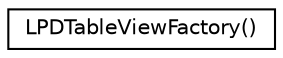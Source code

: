 digraph "Graphical Class Hierarchy"
{
  edge [fontname="Helvetica",fontsize="10",labelfontname="Helvetica",labelfontsize="10"];
  node [fontname="Helvetica",fontsize="10",shape=record];
  rankdir="LR";
  Node0 [label="LPDTableViewFactory()",height=0.2,width=0.4,color="black", fillcolor="white", style="filled",URL="$category_l_p_d_table_view_factory_07_08.html"];
}
